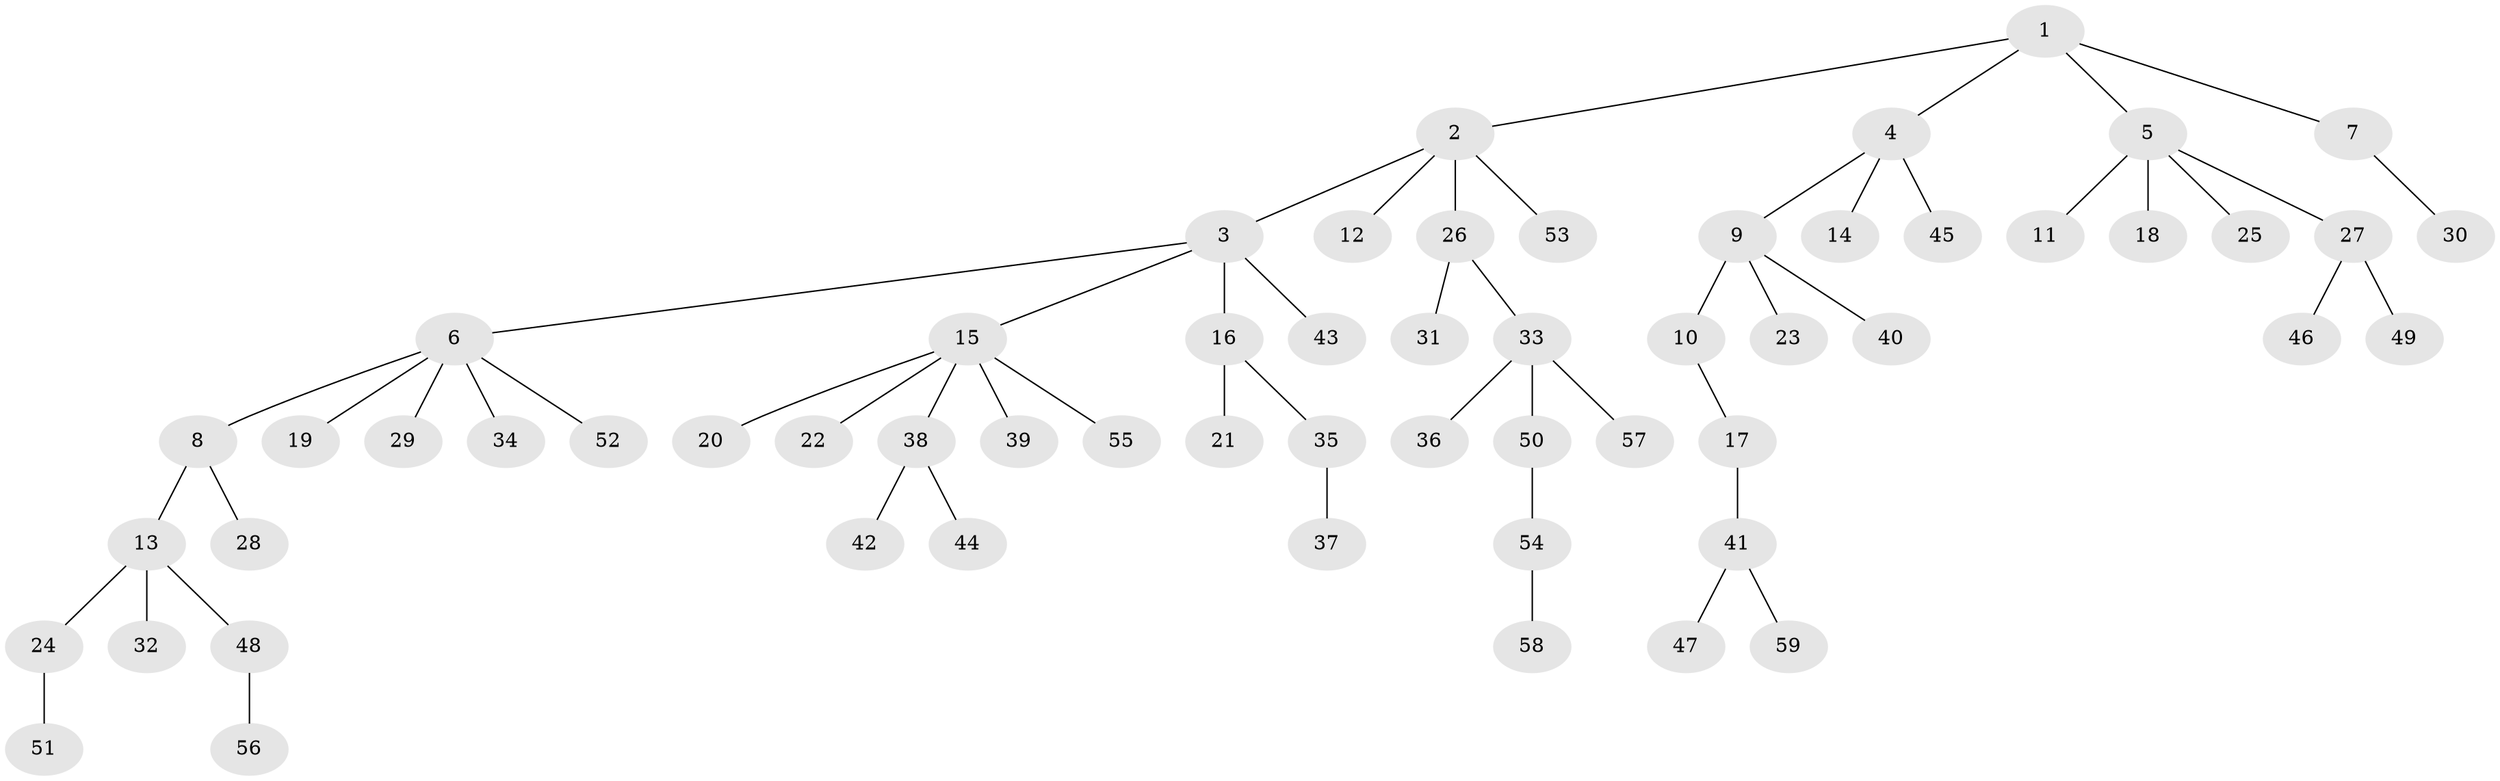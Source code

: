 // coarse degree distribution, {10: 0.058823529411764705, 5: 0.058823529411764705, 1: 0.7647058823529411, 2: 0.11764705882352941}
// Generated by graph-tools (version 1.1) at 2025/19/03/04/25 18:19:14]
// undirected, 59 vertices, 58 edges
graph export_dot {
graph [start="1"]
  node [color=gray90,style=filled];
  1;
  2;
  3;
  4;
  5;
  6;
  7;
  8;
  9;
  10;
  11;
  12;
  13;
  14;
  15;
  16;
  17;
  18;
  19;
  20;
  21;
  22;
  23;
  24;
  25;
  26;
  27;
  28;
  29;
  30;
  31;
  32;
  33;
  34;
  35;
  36;
  37;
  38;
  39;
  40;
  41;
  42;
  43;
  44;
  45;
  46;
  47;
  48;
  49;
  50;
  51;
  52;
  53;
  54;
  55;
  56;
  57;
  58;
  59;
  1 -- 2;
  1 -- 4;
  1 -- 5;
  1 -- 7;
  2 -- 3;
  2 -- 12;
  2 -- 26;
  2 -- 53;
  3 -- 6;
  3 -- 15;
  3 -- 16;
  3 -- 43;
  4 -- 9;
  4 -- 14;
  4 -- 45;
  5 -- 11;
  5 -- 18;
  5 -- 25;
  5 -- 27;
  6 -- 8;
  6 -- 19;
  6 -- 29;
  6 -- 34;
  6 -- 52;
  7 -- 30;
  8 -- 13;
  8 -- 28;
  9 -- 10;
  9 -- 23;
  9 -- 40;
  10 -- 17;
  13 -- 24;
  13 -- 32;
  13 -- 48;
  15 -- 20;
  15 -- 22;
  15 -- 38;
  15 -- 39;
  15 -- 55;
  16 -- 21;
  16 -- 35;
  17 -- 41;
  24 -- 51;
  26 -- 31;
  26 -- 33;
  27 -- 46;
  27 -- 49;
  33 -- 36;
  33 -- 50;
  33 -- 57;
  35 -- 37;
  38 -- 42;
  38 -- 44;
  41 -- 47;
  41 -- 59;
  48 -- 56;
  50 -- 54;
  54 -- 58;
}
